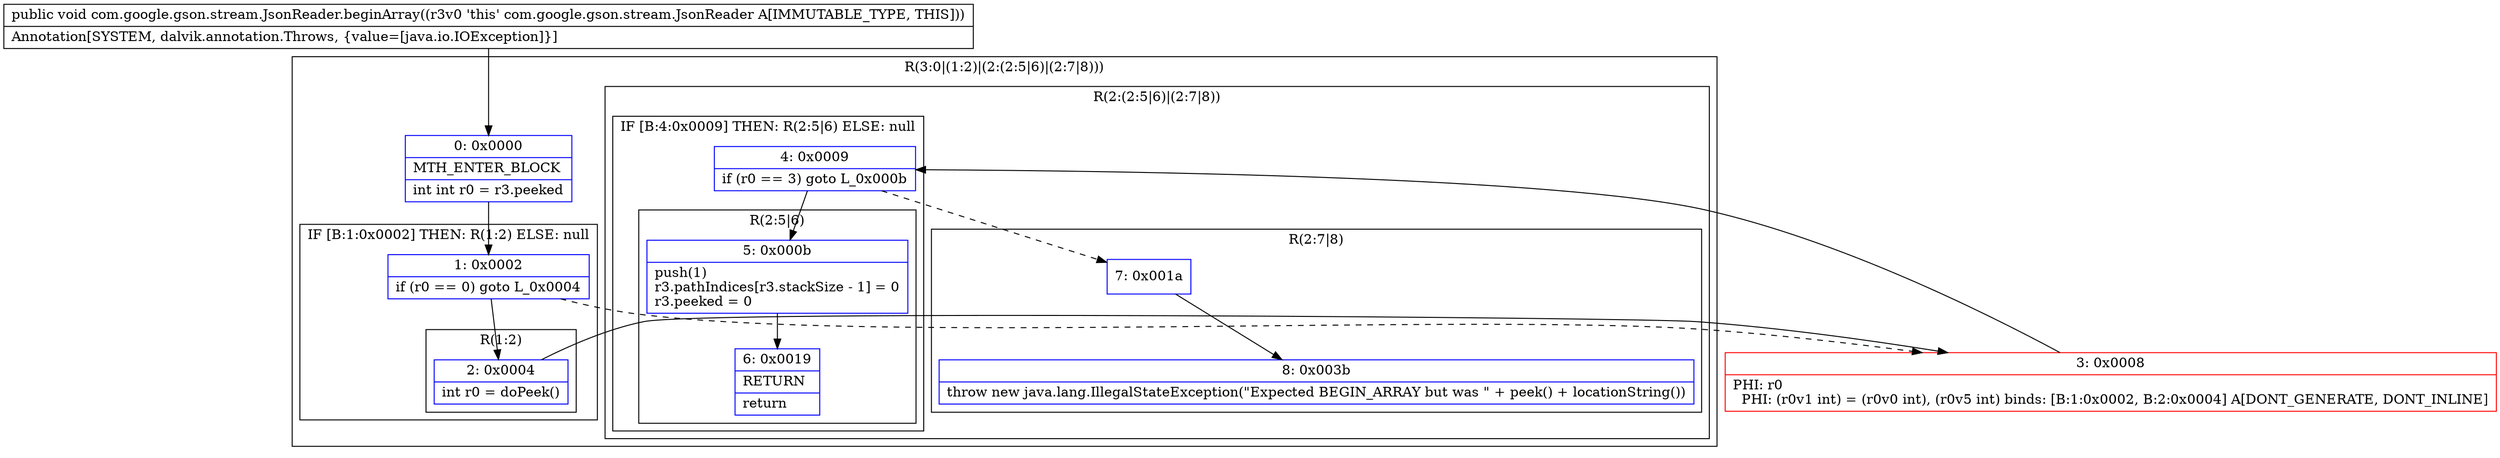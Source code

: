 digraph "CFG forcom.google.gson.stream.JsonReader.beginArray()V" {
subgraph cluster_Region_273248078 {
label = "R(3:0|(1:2)|(2:(2:5|6)|(2:7|8)))";
node [shape=record,color=blue];
Node_0 [shape=record,label="{0\:\ 0x0000|MTH_ENTER_BLOCK\l|int int r0 = r3.peeked\l}"];
subgraph cluster_IfRegion_708129194 {
label = "IF [B:1:0x0002] THEN: R(1:2) ELSE: null";
node [shape=record,color=blue];
Node_1 [shape=record,label="{1\:\ 0x0002|if (r0 == 0) goto L_0x0004\l}"];
subgraph cluster_Region_748011900 {
label = "R(1:2)";
node [shape=record,color=blue];
Node_2 [shape=record,label="{2\:\ 0x0004|int r0 = doPeek()\l}"];
}
}
subgraph cluster_Region_652845160 {
label = "R(2:(2:5|6)|(2:7|8))";
node [shape=record,color=blue];
subgraph cluster_IfRegion_1626025481 {
label = "IF [B:4:0x0009] THEN: R(2:5|6) ELSE: null";
node [shape=record,color=blue];
Node_4 [shape=record,label="{4\:\ 0x0009|if (r0 == 3) goto L_0x000b\l}"];
subgraph cluster_Region_194068046 {
label = "R(2:5|6)";
node [shape=record,color=blue];
Node_5 [shape=record,label="{5\:\ 0x000b|push(1)\lr3.pathIndices[r3.stackSize \- 1] = 0\lr3.peeked = 0\l}"];
Node_6 [shape=record,label="{6\:\ 0x0019|RETURN\l|return\l}"];
}
}
subgraph cluster_Region_1908201340 {
label = "R(2:7|8)";
node [shape=record,color=blue];
Node_7 [shape=record,label="{7\:\ 0x001a}"];
Node_8 [shape=record,label="{8\:\ 0x003b|throw new java.lang.IllegalStateException(\"Expected BEGIN_ARRAY but was \" + peek() + locationString())\l}"];
}
}
}
Node_3 [shape=record,color=red,label="{3\:\ 0x0008|PHI: r0 \l  PHI: (r0v1 int) = (r0v0 int), (r0v5 int) binds: [B:1:0x0002, B:2:0x0004] A[DONT_GENERATE, DONT_INLINE]\l}"];
MethodNode[shape=record,label="{public void com.google.gson.stream.JsonReader.beginArray((r3v0 'this' com.google.gson.stream.JsonReader A[IMMUTABLE_TYPE, THIS]))  | Annotation[SYSTEM, dalvik.annotation.Throws, \{value=[java.io.IOException]\}]\l}"];
MethodNode -> Node_0;
Node_0 -> Node_1;
Node_1 -> Node_2;
Node_1 -> Node_3[style=dashed];
Node_2 -> Node_3;
Node_4 -> Node_5;
Node_4 -> Node_7[style=dashed];
Node_5 -> Node_6;
Node_7 -> Node_8;
Node_3 -> Node_4;
}

